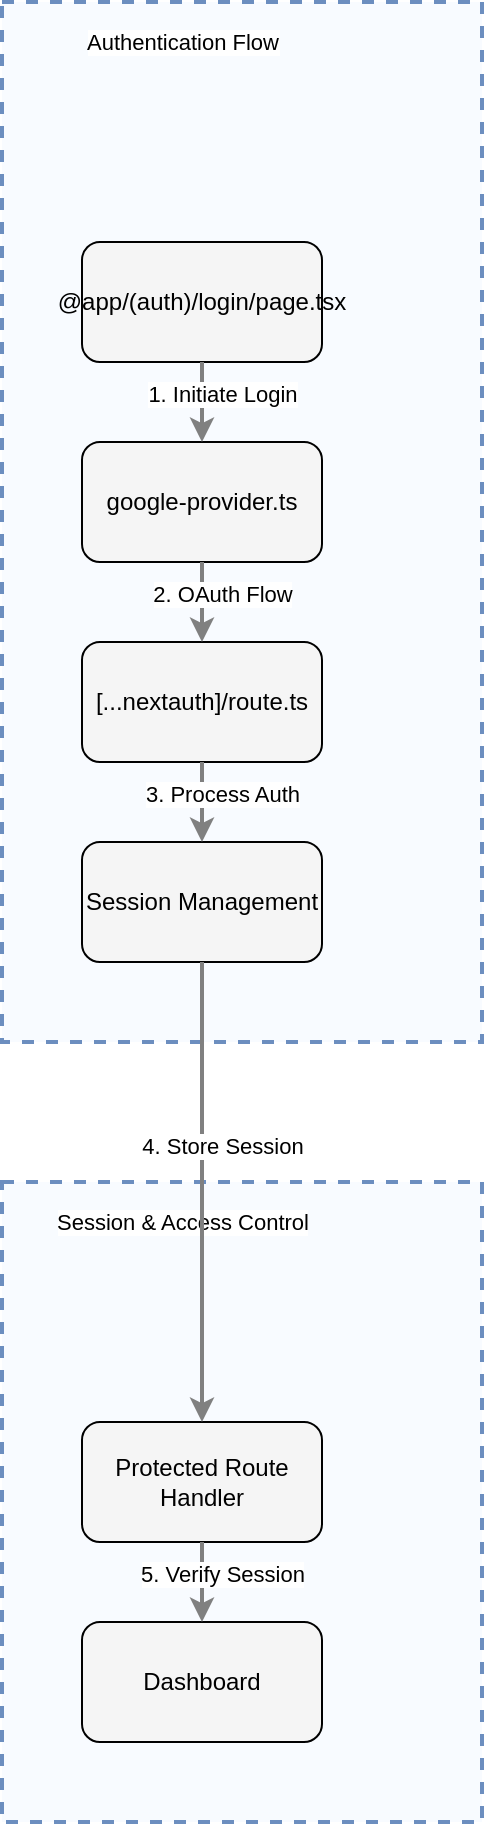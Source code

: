 <?xml version="1.0" encoding="UTF-8"?>
      <mxfile version="14.6.5" type="device">
        <diagram id="codeviz-diagram" name="System Diagram">
          <mxGraphModel dx="1000" dy="1000" grid="1" gridSize="10" guides="1" tooltips="1" connect="1" arrows="1" fold="1" page="1" pageScale="1" pageWidth="1169" pageHeight="827" math="0" shadow="0">
            <root>
              <mxCell id="0"/>
              <mxCell id="1" parent="0"/>
              <mxCell id="subGraph0" value="" style="html=1;whiteSpace=wrap;container=1;fillColor=#dae8fc;strokeColor=#6c8ebf;dashed=1;fillOpacity=20;strokeWidth=2;containerType=none;recursiveResize=0;movable=1;resizable=1;autosize=0;dropTarget=0" vertex="1" parent="1">
                <mxGeometry x="22" y="22" width="240" height="520" as="geometry"/>
              </mxCell>
              <mxCell id="subGraph0_label" value="Authentication Flow" style="edgeLabel;html=1;align=center;verticalAlign=middle;resizable=0;labelBackgroundColor=white;spacing=5" vertex="1" parent="1">
                <mxGeometry x="30" y="30" width="164" height="24" as="geometry"/>
              </mxCell>
<mxCell id="subGraph1" value="" style="html=1;whiteSpace=wrap;container=1;fillColor=#dae8fc;strokeColor=#6c8ebf;dashed=1;fillOpacity=20;strokeWidth=2;containerType=none;recursiveResize=0;movable=1;resizable=1;autosize=0;dropTarget=0" vertex="1" parent="1">
                <mxGeometry x="22" y="612" width="240" height="320" as="geometry"/>
              </mxCell>
              <mxCell id="subGraph1_label" value="Session &amp; Access Control" style="edgeLabel;html=1;align=center;verticalAlign=middle;resizable=0;labelBackgroundColor=white;spacing=5" vertex="1" parent="1">
                <mxGeometry x="30" y="620" width="164" height="24" as="geometry"/>
              </mxCell>
              <mxCell id="dashboard" value="Dashboard" style="rounded=1;whiteSpace=wrap;html=1;fillColor=#f5f5f5" vertex="1" parent="subGraph1">
                    <mxGeometry x="40" y="220" width="120" height="60" as="geometry"/>
                  </mxCell>
<mxCell id="googleProvider" value="google-provider.ts" style="rounded=1;whiteSpace=wrap;html=1;fillColor=#f5f5f5" vertex="1" parent="subGraph0">
                    <mxGeometry x="40" y="220" width="120" height="60" as="geometry"/>
                  </mxCell>
<mxCell id="login" value="@app/(auth)/login/page.tsx" style="rounded=1;whiteSpace=wrap;html=1;fillColor=#f5f5f5" vertex="1" parent="subGraph0">
                    <mxGeometry x="40" y="120" width="120" height="60" as="geometry"/>
                  </mxCell>
<mxCell id="nextAuthRoute" value="[...nextauth]/route.ts" style="rounded=1;whiteSpace=wrap;html=1;fillColor=#f5f5f5" vertex="1" parent="subGraph0">
                    <mxGeometry x="40" y="320" width="120" height="60" as="geometry"/>
                  </mxCell>
<mxCell id="protectedRoute" value="Protected Route Handler" style="rounded=1;whiteSpace=wrap;html=1;fillColor=#f5f5f5" vertex="1" parent="subGraph1">
                    <mxGeometry x="40" y="120" width="120" height="60" as="geometry"/>
                  </mxCell>
<mxCell id="sessionMgmt" value="Session Management" style="rounded=1;whiteSpace=wrap;html=1;fillColor=#f5f5f5" vertex="1" parent="subGraph0">
                    <mxGeometry x="40" y="420" width="120" height="60" as="geometry"/>
                  </mxCell>
              <mxCell id="edge-L_googleProvider_nextAuthRoute_1" style="edgeStyle=orthogonalEdgeStyle;rounded=1;orthogonalLoop=1;jettySize=auto;html=1;strokeColor=#808080;strokeWidth=2;jumpStyle=arc;jumpSize=10;spacing=15;labelBackgroundColor=white;labelBorderColor=none" edge="1" parent="1" source="googleProvider" target="nextAuthRoute">
                  <mxGeometry relative="1" as="geometry"/>
                </mxCell>
                <mxCell id="edge-L_googleProvider_nextAuthRoute_1_label" value="2. OAuth Flow" style="edgeLabel;html=1;align=center;verticalAlign=middle;resizable=0;points=[];" vertex="1" connectable="0" parent="edge-L_googleProvider_nextAuthRoute_1">
                  <mxGeometry x="-0.2" y="10" relative="1" as="geometry">
                    <mxPoint as="offset"/>
                  </mxGeometry>
                </mxCell>
<mxCell id="edge-L_login_googleProvider_0" style="edgeStyle=orthogonalEdgeStyle;rounded=1;orthogonalLoop=1;jettySize=auto;html=1;strokeColor=#808080;strokeWidth=2;jumpStyle=arc;jumpSize=10;spacing=15;labelBackgroundColor=white;labelBorderColor=none" edge="1" parent="1" source="login" target="googleProvider">
                  <mxGeometry relative="1" as="geometry"/>
                </mxCell>
                <mxCell id="edge-L_login_googleProvider_0_label" value="1. Initiate Login" style="edgeLabel;html=1;align=center;verticalAlign=middle;resizable=0;points=[];" vertex="1" connectable="0" parent="edge-L_login_googleProvider_0">
                  <mxGeometry x="-0.2" y="10" relative="1" as="geometry">
                    <mxPoint as="offset"/>
                  </mxGeometry>
                </mxCell>
<mxCell id="edge-L_nextAuthRoute_sessionMgmt_2" style="edgeStyle=orthogonalEdgeStyle;rounded=1;orthogonalLoop=1;jettySize=auto;html=1;strokeColor=#808080;strokeWidth=2;jumpStyle=arc;jumpSize=10;spacing=15;labelBackgroundColor=white;labelBorderColor=none" edge="1" parent="1" source="nextAuthRoute" target="sessionMgmt">
                  <mxGeometry relative="1" as="geometry"/>
                </mxCell>
                <mxCell id="edge-L_nextAuthRoute_sessionMgmt_2_label" value="3. Process Auth" style="edgeLabel;html=1;align=center;verticalAlign=middle;resizable=0;points=[];" vertex="1" connectable="0" parent="edge-L_nextAuthRoute_sessionMgmt_2">
                  <mxGeometry x="-0.2" y="10" relative="1" as="geometry">
                    <mxPoint as="offset"/>
                  </mxGeometry>
                </mxCell>
<mxCell id="edge-L_protectedRoute_dashboard_4" style="edgeStyle=orthogonalEdgeStyle;rounded=1;orthogonalLoop=1;jettySize=auto;html=1;strokeColor=#808080;strokeWidth=2;jumpStyle=arc;jumpSize=10;spacing=15;labelBackgroundColor=white;labelBorderColor=none" edge="1" parent="1" source="protectedRoute" target="dashboard">
                  <mxGeometry relative="1" as="geometry"/>
                </mxCell>
                <mxCell id="edge-L_protectedRoute_dashboard_4_label" value="5. Verify Session" style="edgeLabel;html=1;align=center;verticalAlign=middle;resizable=0;points=[];" vertex="1" connectable="0" parent="edge-L_protectedRoute_dashboard_4">
                  <mxGeometry x="-0.2" y="10" relative="1" as="geometry">
                    <mxPoint as="offset"/>
                  </mxGeometry>
                </mxCell>
<mxCell id="edge-L_sessionMgmt_protectedRoute_3" style="edgeStyle=orthogonalEdgeStyle;rounded=1;orthogonalLoop=1;jettySize=auto;html=1;strokeColor=#808080;strokeWidth=2;jumpStyle=arc;jumpSize=10;spacing=15;labelBackgroundColor=white;labelBorderColor=none" edge="1" parent="1" source="sessionMgmt" target="protectedRoute">
                  <mxGeometry relative="1" as="geometry"/>
                </mxCell>
                <mxCell id="edge-L_sessionMgmt_protectedRoute_3_label" value="4. Store Session" style="edgeLabel;html=1;align=center;verticalAlign=middle;resizable=0;points=[];" vertex="1" connectable="0" parent="edge-L_sessionMgmt_protectedRoute_3">
                  <mxGeometry x="-0.2" y="10" relative="1" as="geometry">
                    <mxPoint as="offset"/>
                  </mxGeometry>
                </mxCell>
            </root>
          </mxGraphModel>
        </diagram>
      </mxfile>